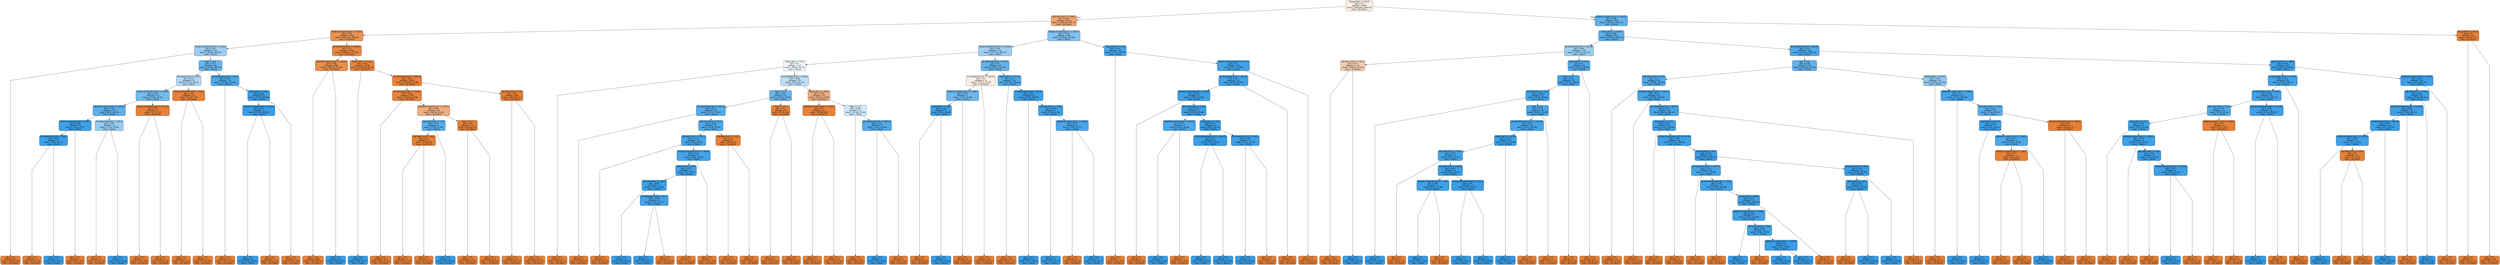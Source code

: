 digraph Tree {
node [shape=box, style="filled, rounded", color="black", fontname="helvetica"] ;
graph [ranksep=equally, splines=polyline] ;
edge [fontname="helvetica"] ;
0 [label="Torque [Nm] <= 50.25\ngini = 0.5\nsamples = 3049\nvalue = [2410.85, 2076.92]\nclass = No Failure", fillcolor="#fbeee4"] ;
1 [label="Tool wear [min] <= 204.5\ngini = 0.35\nsamples = 2615\nvalue = [2105.94, 630.77]\nclass = No Failure", fillcolor="#eda774"] ;
0 -> 1 [labeldistance=2.5, labelangle=45, headlabel="True"] ;
2 [label="Rotational speed [rpm] <= 1379.5\ngini = 0.22\nsamples = 2451\nvalue = [1977.26, 276.92]\nclass = No Failure", fillcolor="#e99355"] ;
1 -> 2 ;
3 [label="Process temperature [K] <= 310.0\ngini = 0.44\nsamples = 117\nvalue = [82.69, 169.23]\nclass = Failure", fillcolor="#9acdf2"] ;
2 -> 3 ;
4 [label="gini = 0.0\nsamples = 57\nvalue = [40.83, 0.0]\nclass = No Failure", fillcolor="#e58139"] ;
3 -> 4 ;
5 [label="Type <= 0.5\ngini = 0.32\nsamples = 60\nvalue = [41.86, 169.23]\nclass = Failure", fillcolor="#6ab5eb"] ;
3 -> 5 ;
6 [label="Tool wear [min] <= 114.0\ngini = 0.47\nsamples = 37\nvalue = [27.91, 46.15]\nclass = Failure", fillcolor="#b1d8f5"] ;
5 -> 6 ;
7 [label="Process temperature [K] <= 310.95\ngini = 0.35\nsamples = 19\nvalue = [13.44, 46.15]\nclass = Failure", fillcolor="#73baed"] ;
6 -> 7 ;
8 [label="Rotational speed [rpm] <= 1353.0\ngini = 0.26\nsamples = 13\nvalue = [8.27, 46.15]\nclass = Failure", fillcolor="#5cafea"] ;
7 -> 8 ;
9 [label="Process temperature [K] <= 310.7\ngini = 0.06\nsamples = 4\nvalue = [1.03, 30.77]\nclass = Failure", fillcolor="#40a0e6"] ;
8 -> 9 ;
10 [label="Air temperature [K] <= 300.6\ngini = 0.03\nsamples = 3\nvalue = [0.52, 30.77]\nclass = Failure", fillcolor="#3c9fe5"] ;
9 -> 10 ;
11 [label="gini = 0.0\nsamples = 1\nvalue = [0.52, 0.0]\nclass = No Failure", fillcolor="#e58139"] ;
10 -> 11 ;
12 [label="gini = 0.0\nsamples = 2\nvalue = [0.0, 30.77]\nclass = Failure", fillcolor="#399de5"] ;
10 -> 12 ;
13 [label="gini = -0.0\nsamples = 1\nvalue = [0.52, 0.0]\nclass = No Failure", fillcolor="#e58139"] ;
9 -> 13 ;
14 [label="Air temperature [K] <= 301.9\ngini = 0.44\nsamples = 9\nvalue = [7.24, 15.38]\nclass = Failure", fillcolor="#96cbf1"] ;
8 -> 14 ;
15 [label="gini = -0.0\nsamples = 8\nvalue = [7.24, 0.0]\nclass = No Failure", fillcolor="#e58139"] ;
14 -> 15 ;
16 [label="gini = 0.0\nsamples = 1\nvalue = [0.0, 15.38]\nclass = Failure", fillcolor="#399de5"] ;
14 -> 16 ;
17 [label="Process temperature [K] <= 311.35\ngini = 0.0\nsamples = 6\nvalue = [5.17, 0.0]\nclass = No Failure", fillcolor="#e58139"] ;
7 -> 17 ;
18 [label="gini = 0.0\nsamples = 1\nvalue = [1.55, 0.0]\nclass = No Failure", fillcolor="#e58139"] ;
17 -> 18 ;
19 [label="gini = 0.0\nsamples = 5\nvalue = [3.62, 0.0]\nclass = No Failure", fillcolor="#e58139"] ;
17 -> 19 ;
20 [label="Process temperature [K] <= 310.3\ngini = 0.0\nsamples = 18\nvalue = [14.47, 0.0]\nclass = No Failure", fillcolor="#e58139"] ;
6 -> 20 ;
21 [label="gini = 0.0\nsamples = 1\nvalue = [1.03, 0.0]\nclass = No Failure", fillcolor="#e58139"] ;
20 -> 21 ;
22 [label="gini = 0.0\nsamples = 17\nvalue = [13.44, 0.0]\nclass = No Failure", fillcolor="#e58139"] ;
20 -> 22 ;
23 [label="Air temperature [K] <= 301.9\ngini = 0.18\nsamples = 23\nvalue = [13.95, 123.08]\nclass = Failure", fillcolor="#4fa8e8"] ;
5 -> 23 ;
24 [label="gini = -0.0\nsamples = 13\nvalue = [11.37, 0.0]\nclass = No Failure", fillcolor="#e58139"] ;
23 -> 24 ;
25 [label="Torque [Nm] <= 49.5\ngini = 0.04\nsamples = 10\nvalue = [2.58, 123.08]\nclass = Failure", fillcolor="#3d9fe6"] ;
23 -> 25 ;
26 [label="Process temperature [K] <= 311.8\ngini = 0.01\nsamples = 7\nvalue = [0.52, 123.08]\nclass = Failure", fillcolor="#3a9de5"] ;
25 -> 26 ;
27 [label="gini = 0.0\nsamples = 6\nvalue = [0.0, 123.08]\nclass = Failure", fillcolor="#399de5"] ;
26 -> 27 ;
28 [label="gini = -0.0\nsamples = 1\nvalue = [0.52, 0.0]\nclass = No Failure", fillcolor="#e58139"] ;
26 -> 28 ;
29 [label="gini = -0.0\nsamples = 3\nvalue = [2.07, 0.0]\nclass = No Failure", fillcolor="#e58139"] ;
25 -> 29 ;
30 [label="Air temperature [K] <= 298.55\ngini = 0.1\nsamples = 2334\nvalue = [1894.57, 107.69]\nclass = No Failure", fillcolor="#e68844"] ;
2 -> 30 ;
31 [label="Rotational speed [rpm] <= 2503.5\ngini = 0.18\nsamples = 688\nvalue = [565.89, 61.54]\nclass = No Failure", fillcolor="#e88f4f"] ;
30 -> 31 ;
32 [label="gini = -0.0\nsamples = 685\nvalue = [565.89, 0.0]\nclass = No Failure", fillcolor="#e58139"] ;
31 -> 32 ;
33 [label="gini = -0.0\nsamples = 3\nvalue = [0.0, 61.54]\nclass = Failure", fillcolor="#399de5"] ;
31 -> 33 ;
34 [label="Torque [Nm] <= 13.15\ngini = 0.06\nsamples = 1646\nvalue = [1328.68, 46.15]\nclass = No Failure", fillcolor="#e68540"] ;
30 -> 34 ;
35 [label="gini = 0.0\nsamples = 2\nvalue = [0.0, 30.77]\nclass = Failure", fillcolor="#399de5"] ;
34 -> 35 ;
36 [label="Air temperature [K] <= 300.65\ngini = 0.02\nsamples = 1644\nvalue = [1328.68, 15.38]\nclass = No Failure", fillcolor="#e5823b"] ;
34 -> 36 ;
37 [label="Air temperature [K] <= 300.55\ngini = 0.05\nsamples = 783\nvalue = [635.66, 15.38]\nclass = No Failure", fillcolor="#e6843e"] ;
36 -> 37 ;
38 [label="gini = 0.0\nsamples = 727\nvalue = [591.21, 0.0]\nclass = No Failure", fillcolor="#e58139"] ;
37 -> 38 ;
39 [label="Rotational speed [rpm] <= 1443.5\ngini = 0.38\nsamples = 56\nvalue = [44.44, 15.38]\nclass = No Failure", fillcolor="#eead7e"] ;
37 -> 39 ;
40 [label="Tool wear [min] <= 76.0\ngini = 0.25\nsamples = 4\nvalue = [2.58, 15.38]\nclass = Failure", fillcolor="#5aade9"] ;
39 -> 40 ;
41 [label="Tool wear [min] <= 48.5\ngini = 0.0\nsamples = 3\nvalue = [2.58, 0.0]\nclass = No Failure", fillcolor="#e58139"] ;
40 -> 41 ;
42 [label="gini = 0.0\nsamples = 1\nvalue = [0.52, 0.0]\nclass = No Failure", fillcolor="#e58139"] ;
41 -> 42 ;
43 [label="gini = 0.0\nsamples = 2\nvalue = [2.07, 0.0]\nclass = No Failure", fillcolor="#e58139"] ;
41 -> 43 ;
44 [label="gini = 0.0\nsamples = 1\nvalue = [0.0, 15.38]\nclass = Failure", fillcolor="#399de5"] ;
40 -> 44 ;
45 [label="Type <= 0.5\ngini = 0.0\nsamples = 52\nvalue = [41.86, 0.0]\nclass = No Failure", fillcolor="#e58139"] ;
39 -> 45 ;
46 [label="gini = 0.0\nsamples = 34\nvalue = [26.87, 0.0]\nclass = No Failure", fillcolor="#e58139"] ;
45 -> 46 ;
47 [label="gini = 0.0\nsamples = 18\nvalue = [14.99, 0.0]\nclass = No Failure", fillcolor="#e58139"] ;
45 -> 47 ;
48 [label="Tool wear [min] <= 1.0\ngini = 0.0\nsamples = 861\nvalue = [693.02, 0.0]\nclass = No Failure", fillcolor="#e58139"] ;
36 -> 48 ;
49 [label="gini = 0.0\nsamples = 10\nvalue = [10.85, 0.0]\nclass = No Failure", fillcolor="#e58139"] ;
48 -> 49 ;
50 [label="gini = 0.0\nsamples = 851\nvalue = [682.17, 0.0]\nclass = No Failure", fillcolor="#e58139"] ;
48 -> 50 ;
51 [label="Rotational speed [rpm] <= 1855.0\ngini = 0.39\nsamples = 164\nvalue = [128.68, 353.85]\nclass = Failure", fillcolor="#81c1ee"] ;
1 -> 51 ;
52 [label="Process temperature [K] <= 310.85\ngini = 0.44\nsamples = 151\nvalue = [121.45, 246.15]\nclass = Failure", fillcolor="#9bcdf2"] ;
51 -> 52 ;
53 [label="Torque [Nm] <= 35.2\ngini = 0.5\nsamples = 102\nvalue = [86.82, 92.31]\nclass = Failure", fillcolor="#f3f9fd"] ;
52 -> 53 ;
54 [label="gini = 0.0\nsamples = 32\nvalue = [25.32, 0.0]\nclass = No Failure", fillcolor="#e58139"] ;
53 -> 54 ;
55 [label="Air temperature [K] <= 298.9\ngini = 0.48\nsamples = 70\nvalue = [61.5, 92.31]\nclass = Failure", fillcolor="#bddef6"] ;
53 -> 55 ;
56 [label="Type <= 0.5\ngini = 0.32\nsamples = 23\nvalue = [19.12, 76.92]\nclass = Failure", fillcolor="#6ab5eb"] ;
55 -> 56 ;
57 [label="Air temperature [K] <= 297.25\ngini = 0.22\nsamples = 15\nvalue = [11.37, 76.92]\nclass = Failure", fillcolor="#56abe9"] ;
56 -> 57 ;
58 [label="gini = 0.0\nsamples = 3\nvalue = [2.58, 0.0]\nclass = No Failure", fillcolor="#e58139"] ;
57 -> 58 ;
59 [label="Tool wear [min] <= 217.5\ngini = 0.18\nsamples = 12\nvalue = [8.79, 76.92]\nclass = Failure", fillcolor="#50a8e8"] ;
57 -> 59 ;
60 [label="Tool wear [min] <= 207.5\ngini = 0.14\nsamples = 10\nvalue = [6.2, 76.92]\nclass = Failure", fillcolor="#49a5e7"] ;
59 -> 60 ;
61 [label="gini = 0.0\nsamples = 3\nvalue = [1.55, 0.0]\nclass = No Failure", fillcolor="#e58139"] ;
60 -> 61 ;
62 [label="Process temperature [K] <= 308.95\ngini = 0.11\nsamples = 7\nvalue = [4.65, 76.92]\nclass = Failure", fillcolor="#45a3e7"] ;
60 -> 62 ;
63 [label="Torque [Nm] <= 41.4\ngini = 0.07\nsamples = 4\nvalue = [3.1, 76.92]\nclass = Failure", fillcolor="#41a1e6"] ;
62 -> 63 ;
64 [label="Tool wear [min] <= 209.5\ngini = 0.04\nsamples = 3\nvalue = [1.55, 76.92]\nclass = Failure", fillcolor="#3d9fe6"] ;
63 -> 64 ;
65 [label="gini = 0.0\nsamples = 1\nvalue = [0.0, 46.15]\nclass = Failure", fillcolor="#399de5"] ;
64 -> 65 ;
66 [label="Air temperature [K] <= 297.7\ngini = 0.09\nsamples = 2\nvalue = [1.55, 30.77]\nclass = Failure", fillcolor="#43a2e6"] ;
64 -> 66 ;
67 [label="gini = 0.0\nsamples = 1\nvalue = [0.0, 30.77]\nclass = Failure", fillcolor="#399de5"] ;
66 -> 67 ;
68 [label="gini = -0.0\nsamples = 1\nvalue = [1.55, 0.0]\nclass = No Failure", fillcolor="#e58139"] ;
66 -> 68 ;
69 [label="gini = 0.0\nsamples = 1\nvalue = [1.55, 0.0]\nclass = No Failure", fillcolor="#e58139"] ;
63 -> 69 ;
70 [label="gini = -0.0\nsamples = 3\nvalue = [1.55, 0.0]\nclass = No Failure", fillcolor="#e58139"] ;
62 -> 70 ;
71 [label="Tool wear [min] <= 225.5\ngini = 0.0\nsamples = 2\nvalue = [2.58, 0.0]\nclass = No Failure", fillcolor="#e58139"] ;
59 -> 71 ;
72 [label="gini = 0.0\nsamples = 1\nvalue = [1.03, 0.0]\nclass = No Failure", fillcolor="#e58139"] ;
71 -> 72 ;
73 [label="gini = 0.0\nsamples = 1\nvalue = [1.55, 0.0]\nclass = No Failure", fillcolor="#e58139"] ;
71 -> 73 ;
74 [label="Type <= 1.5\ngini = 0.0\nsamples = 8\nvalue = [7.75, 0.0]\nclass = No Failure", fillcolor="#e58139"] ;
56 -> 74 ;
75 [label="gini = 0.0\nsamples = 7\nvalue = [7.24, 0.0]\nclass = No Failure", fillcolor="#e58139"] ;
74 -> 75 ;
76 [label="gini = 0.0\nsamples = 1\nvalue = [0.52, 0.0]\nclass = No Failure", fillcolor="#e58139"] ;
74 -> 76 ;
77 [label="Torque [Nm] <= 46.55\ngini = 0.39\nsamples = 47\nvalue = [42.38, 15.38]\nclass = No Failure", fillcolor="#eeaf81"] ;
55 -> 77 ;
78 [label="Rotational speed [rpm] <= 1372.5\ngini = 0.0\nsamples = 35\nvalue = [30.49, 0.0]\nclass = No Failure", fillcolor="#e58139"] ;
77 -> 78 ;
79 [label="gini = 0.0\nsamples = 1\nvalue = [0.52, 0.0]\nclass = No Failure", fillcolor="#e58139"] ;
78 -> 79 ;
80 [label="gini = 0.0\nsamples = 34\nvalue = [29.97, 0.0]\nclass = No Failure", fillcolor="#e58139"] ;
78 -> 80 ;
81 [label="Type <= 1.5\ngini = 0.49\nsamples = 12\nvalue = [11.89, 15.38]\nclass = Failure", fillcolor="#d2e9f9"] ;
77 -> 81 ;
82 [label="gini = 0.0\nsamples = 10\nvalue = [9.82, 0.0]\nclass = No Failure", fillcolor="#e58139"] ;
81 -> 82 ;
83 [label="Air temperature [K] <= 300.45\ngini = 0.21\nsamples = 2\nvalue = [2.07, 15.38]\nclass = Failure", fillcolor="#54aae8"] ;
81 -> 83 ;
84 [label="gini = 0.0\nsamples = 1\nvalue = [0.0, 15.38]\nclass = Failure", fillcolor="#399de5"] ;
83 -> 84 ;
85 [label="gini = 0.0\nsamples = 1\nvalue = [2.07, 0.0]\nclass = No Failure", fillcolor="#e58139"] ;
83 -> 85 ;
86 [label="Air temperature [K] <= 301.5\ngini = 0.3\nsamples = 49\nvalue = [34.63, 153.85]\nclass = Failure", fillcolor="#66b3eb"] ;
52 -> 86 ;
87 [label="Air temperature [K] <= 300.45\ngini = 0.5\nsamples = 25\nvalue = [17.57, 15.38]\nclass = No Failure", fillcolor="#fcefe6"] ;
86 -> 87 ;
88 [label="Rotational speed [rpm] <= 1390.5\ngini = 0.33\nsamples = 7\nvalue = [4.13, 15.38]\nclass = Failure", fillcolor="#6eb7ec"] ;
87 -> 88 ;
89 [label="Torque [Nm] <= 46.0\ngini = 0.06\nsamples = 2\nvalue = [0.52, 15.38]\nclass = Failure", fillcolor="#40a0e6"] ;
88 -> 89 ;
90 [label="gini = 0.0\nsamples = 1\nvalue = [0.52, 0.0]\nclass = No Failure", fillcolor="#e58139"] ;
89 -> 90 ;
91 [label="gini = 0.0\nsamples = 1\nvalue = [0.0, 15.38]\nclass = Failure", fillcolor="#399de5"] ;
89 -> 91 ;
92 [label="gini = 0.0\nsamples = 5\nvalue = [3.62, 0.0]\nclass = No Failure", fillcolor="#e58139"] ;
88 -> 92 ;
93 [label="gini = -0.0\nsamples = 18\nvalue = [13.44, 0.0]\nclass = No Failure", fillcolor="#e58139"] ;
87 -> 93 ;
94 [label="Torque [Nm] <= 43.75\ngini = 0.2\nsamples = 24\nvalue = [17.05, 138.46]\nclass = Failure", fillcolor="#51a9e8"] ;
86 -> 94 ;
95 [label="gini = -0.0\nsamples = 16\nvalue = [14.47, 0.0]\nclass = No Failure", fillcolor="#e58139"] ;
94 -> 95 ;
96 [label="Air temperature [K] <= 302.25\ngini = 0.04\nsamples = 8\nvalue = [2.58, 138.46]\nclass = Failure", fillcolor="#3d9fe5"] ;
94 -> 96 ;
97 [label="gini = 0.0\nsamples = 4\nvalue = [0.0, 76.92]\nclass = Failure", fillcolor="#399de5"] ;
96 -> 97 ;
98 [label="Tool wear [min] <= 213.0\ngini = 0.08\nsamples = 4\nvalue = [2.58, 61.54]\nclass = Failure", fillcolor="#41a1e6"] ;
96 -> 98 ;
99 [label="gini = 0.0\nsamples = 1\nvalue = [0.0, 30.77]\nclass = Failure", fillcolor="#399de5"] ;
98 -> 99 ;
100 [label="Rotational speed [rpm] <= 1465.0\ngini = 0.14\nsamples = 3\nvalue = [2.58, 30.77]\nclass = Failure", fillcolor="#4aa5e7"] ;
98 -> 100 ;
101 [label="gini = -0.0\nsamples = 2\nvalue = [2.58, 0.0]\nclass = No Failure", fillcolor="#e58139"] ;
100 -> 101 ;
102 [label="gini = 0.0\nsamples = 1\nvalue = [0.0, 30.77]\nclass = Failure", fillcolor="#399de5"] ;
100 -> 102 ;
103 [label="Torque [Nm] <= 14.8\ngini = 0.12\nsamples = 13\nvalue = [7.24, 107.69]\nclass = Failure", fillcolor="#46a4e7"] ;
51 -> 103 ;
104 [label="gini = 0.0\nsamples = 1\nvalue = [1.03, 0.0]\nclass = No Failure", fillcolor="#e58139"] ;
103 -> 104 ;
105 [label="Process temperature [K] <= 312.0\ngini = 0.1\nsamples = 12\nvalue = [6.2, 107.69]\nclass = Failure", fillcolor="#44a3e6"] ;
103 -> 105 ;
106 [label="Air temperature [K] <= 301.05\ngini = 0.1\nsamples = 11\nvalue = [5.68, 107.69]\nclass = Failure", fillcolor="#43a2e6"] ;
105 -> 106 ;
107 [label="Process temperature [K] <= 308.6\ngini = 0.05\nsamples = 8\nvalue = [2.58, 107.69]\nclass = Failure", fillcolor="#3e9fe6"] ;
106 -> 107 ;
108 [label="gini = 0.0\nsamples = 1\nvalue = [0.52, 0.0]\nclass = No Failure", fillcolor="#e58139"] ;
107 -> 108 ;
109 [label="Tool wear [min] <= 214.0\ngini = 0.04\nsamples = 7\nvalue = [2.07, 107.69]\nclass = Failure", fillcolor="#3d9fe5"] ;
107 -> 109 ;
110 [label="Rotational speed [rpm] <= 2020.0\ngini = 0.17\nsamples = 2\nvalue = [1.55, 15.38]\nclass = Failure", fillcolor="#4da7e8"] ;
109 -> 110 ;
111 [label="gini = 0.0\nsamples = 1\nvalue = [0.0, 15.38]\nclass = Failure", fillcolor="#399de5"] ;
110 -> 111 ;
112 [label="gini = 0.0\nsamples = 1\nvalue = [1.55, 0.0]\nclass = No Failure", fillcolor="#e58139"] ;
110 -> 112 ;
113 [label="Torque [Nm] <= 20.4\ngini = 0.01\nsamples = 5\nvalue = [0.52, 92.31]\nclass = Failure", fillcolor="#3a9ee5"] ;
109 -> 113 ;
114 [label="Process temperature [K] <= 310.75\ngini = 0.0\nsamples = 3\nvalue = [0.0, 76.92]\nclass = Failure", fillcolor="#399de5"] ;
113 -> 114 ;
115 [label="gini = 0.0\nsamples = 2\nvalue = [0.0, 61.54]\nclass = Failure", fillcolor="#399de5"] ;
114 -> 115 ;
116 [label="gini = 0.0\nsamples = 1\nvalue = [0.0, 15.38]\nclass = Failure", fillcolor="#399de5"] ;
114 -> 116 ;
117 [label="Air temperature [K] <= 300.0\ngini = 0.06\nsamples = 2\nvalue = [0.52, 15.38]\nclass = Failure", fillcolor="#40a0e6"] ;
113 -> 117 ;
118 [label="gini = 0.0\nsamples = 1\nvalue = [0.0, 15.38]\nclass = Failure", fillcolor="#399de5"] ;
117 -> 118 ;
119 [label="gini = -0.0\nsamples = 1\nvalue = [0.52, 0.0]\nclass = No Failure", fillcolor="#e58139"] ;
117 -> 119 ;
120 [label="gini = -0.0\nsamples = 3\nvalue = [3.1, 0.0]\nclass = No Failure", fillcolor="#e58139"] ;
106 -> 120 ;
121 [label="gini = -0.0\nsamples = 1\nvalue = [0.52, 0.0]\nclass = No Failure", fillcolor="#e58139"] ;
105 -> 121 ;
122 [label="Rotational speed [rpm] <= 1420.5\ngini = 0.29\nsamples = 434\nvalue = [304.91, 1446.15]\nclass = Failure", fillcolor="#63b2ea"] ;
0 -> 122 [labeldistance=2.5, labelangle=-45, headlabel="False"] ;
123 [label="Torque [Nm] <= 54.45\ngini = 0.25\nsamples = 367\nvalue = [254.26, 1446.15]\nclass = Failure", fillcolor="#5caeea"] ;
122 -> 123 ;
124 [label="Air temperature [K] <= 301.85\ngini = 0.44\nsamples = 175\nvalue = [129.72, 261.54]\nclass = Failure", fillcolor="#9bcef2"] ;
123 -> 124 ;
125 [label="Tool wear [min] <= 205.5\ngini = 0.47\nsamples = 134\nvalue = [104.91, 61.54]\nclass = No Failure", fillcolor="#f4cbad"] ;
124 -> 125 ;
126 [label="gini = -0.0\nsamples = 130\nvalue = [104.91, 0.0]\nclass = No Failure", fillcolor="#e58139"] ;
125 -> 126 ;
127 [label="gini = 0.0\nsamples = 4\nvalue = [0.0, 61.54]\nclass = Failure", fillcolor="#399de5"] ;
125 -> 127 ;
128 [label="Torque [Nm] <= 52.75\ngini = 0.2\nsamples = 41\nvalue = [24.81, 200.0]\nclass = Failure", fillcolor="#52a9e8"] ;
124 -> 128 ;
129 [label="Type <= 1.5\ngini = 0.11\nsamples = 25\nvalue = [12.92, 200.0]\nclass = Failure", fillcolor="#46a3e7"] ;
128 -> 129 ;
130 [label="Tool wear [min] <= 43.5\ngini = 0.09\nsamples = 23\nvalue = [9.82, 200.0]\nclass = Failure", fillcolor="#43a2e6"] ;
129 -> 130 ;
131 [label="gini = 0.0\nsamples = 3\nvalue = [0.0, 76.92]\nclass = Failure", fillcolor="#399de5"] ;
130 -> 131 ;
132 [label="Type <= 0.5\ngini = 0.14\nsamples = 20\nvalue = [9.82, 123.08]\nclass = Failure", fillcolor="#49a5e7"] ;
130 -> 132 ;
133 [label="Process temperature [K] <= 311.95\ngini = 0.12\nsamples = 18\nvalue = [8.27, 123.08]\nclass = Failure", fillcolor="#46a4e7"] ;
132 -> 133 ;
134 [label="Torque [Nm] <= 52.45\ngini = 0.06\nsamples = 11\nvalue = [4.13, 123.08]\nclass = Failure", fillcolor="#40a0e6"] ;
133 -> 134 ;
135 [label="Tool wear [min] <= 147.0\ngini = 0.12\nsamples = 8\nvalue = [4.13, 61.54]\nclass = Failure", fillcolor="#46a4e7"] ;
134 -> 135 ;
136 [label="gini = 0.0\nsamples = 4\nvalue = [3.62, 0.0]\nclass = No Failure", fillcolor="#e58139"] ;
135 -> 136 ;
137 [label="Tool wear [min] <= 182.0\ngini = 0.02\nsamples = 4\nvalue = [0.52, 61.54]\nclass = Failure", fillcolor="#3b9ee5"] ;
135 -> 137 ;
138 [label="Process temperature [K] <= 310.8\ngini = 0.06\nsamples = 2\nvalue = [0.52, 15.38]\nclass = Failure", fillcolor="#40a0e6"] ;
137 -> 138 ;
139 [label="gini = 0.0\nsamples = 1\nvalue = [0.0, 15.38]\nclass = Failure", fillcolor="#399de5"] ;
138 -> 139 ;
140 [label="gini = -0.0\nsamples = 1\nvalue = [0.52, 0.0]\nclass = No Failure", fillcolor="#e58139"] ;
138 -> 140 ;
141 [label="Process temperature [K] <= 311.3\ngini = 0.0\nsamples = 2\nvalue = [0.0, 46.15]\nclass = Failure", fillcolor="#399de5"] ;
137 -> 141 ;
142 [label="gini = 0.0\nsamples = 1\nvalue = [0.0, 30.77]\nclass = Failure", fillcolor="#399de5"] ;
141 -> 142 ;
143 [label="gini = 0.0\nsamples = 1\nvalue = [0.0, 15.38]\nclass = Failure", fillcolor="#399de5"] ;
141 -> 143 ;
144 [label="gini = 0.0\nsamples = 3\nvalue = [0.0, 61.54]\nclass = Failure", fillcolor="#399de5"] ;
134 -> 144 ;
145 [label="gini = -0.0\nsamples = 7\nvalue = [4.13, 0.0]\nclass = No Failure", fillcolor="#e58139"] ;
133 -> 145 ;
146 [label="gini = -0.0\nsamples = 2\nvalue = [1.55, 0.0]\nclass = No Failure", fillcolor="#e58139"] ;
132 -> 146 ;
147 [label="gini = -0.0\nsamples = 2\nvalue = [3.1, 0.0]\nclass = No Failure", fillcolor="#e58139"] ;
129 -> 147 ;
148 [label="gini = -0.0\nsamples = 16\nvalue = [11.89, 0.0]\nclass = No Failure", fillcolor="#e58139"] ;
128 -> 148 ;
149 [label="Air temperature [K] <= 301.55\ngini = 0.17\nsamples = 192\nvalue = [124.55, 1184.62]\nclass = Failure", fillcolor="#4ea7e8"] ;
123 -> 149 ;
150 [label="Type <= 0.5\ngini = 0.28\nsamples = 143\nvalue = [104.39, 507.69]\nclass = Failure", fillcolor="#62b1ea"] ;
149 -> 150 ;
151 [label="Tool wear [min] <= 66.5\ngini = 0.2\nsamples = 78\nvalue = [48.58, 384.62]\nclass = Failure", fillcolor="#52a9e8"] ;
150 -> 151 ;
152 [label="gini = 0.0\nsamples = 31\nvalue = [22.74, 0.0]\nclass = No Failure", fillcolor="#e58139"] ;
151 -> 152 ;
153 [label="Rotational speed [rpm] <= 1253.5\ngini = 0.12\nsamples = 47\nvalue = [25.84, 384.62]\nclass = Failure", fillcolor="#46a4e7"] ;
151 -> 153 ;
154 [label="gini = 0.0\nsamples = 3\nvalue = [1.55, 0.0]\nclass = No Failure", fillcolor="#e58139"] ;
153 -> 154 ;
155 [label="Air temperature [K] <= 300.75\ngini = 0.11\nsamples = 44\nvalue = [24.29, 384.62]\nclass = Failure", fillcolor="#46a3e7"] ;
153 -> 155 ;
156 [label="Torque [Nm] <= 54.7\ngini = 0.08\nsamples = 35\nvalue = [17.57, 384.62]\nclass = Failure", fillcolor="#42a1e6"] ;
155 -> 156 ;
157 [label="gini = 0.0\nsamples = 5\nvalue = [6.2, 0.0]\nclass = No Failure", fillcolor="#e58139"] ;
156 -> 157 ;
158 [label="Process temperature [K] <= 307.85\ngini = 0.06\nsamples = 30\nvalue = [11.37, 384.62]\nclass = Failure", fillcolor="#3fa0e6"] ;
156 -> 158 ;
159 [label="gini = 0.0\nsamples = 3\nvalue = [2.58, 0.0]\nclass = No Failure", fillcolor="#e58139"] ;
158 -> 159 ;
160 [label="Torque [Nm] <= 59.9\ngini = 0.04\nsamples = 27\nvalue = [8.79, 384.62]\nclass = Failure", fillcolor="#3e9fe6"] ;
158 -> 160 ;
161 [label="Air temperature [K] <= 297.75\ngini = 0.11\nsamples = 16\nvalue = [7.75, 123.08]\nclass = Failure", fillcolor="#45a3e7"] ;
160 -> 161 ;
162 [label="gini = 0.0\nsamples = 3\nvalue = [2.07, 0.0]\nclass = No Failure", fillcolor="#e58139"] ;
161 -> 162 ;
163 [label="Process temperature [K] <= 308.2\ngini = 0.08\nsamples = 13\nvalue = [5.68, 123.08]\nclass = Failure", fillcolor="#42a2e6"] ;
161 -> 163 ;
164 [label="gini = 0.0\nsamples = 2\nvalue = [1.03, 0.0]\nclass = No Failure", fillcolor="#e58139"] ;
163 -> 164 ;
165 [label="Torque [Nm] <= 58.55\ngini = 0.07\nsamples = 11\nvalue = [4.65, 123.08]\nclass = Failure", fillcolor="#40a1e6"] ;
163 -> 165 ;
166 [label="Rotational speed [rpm] <= 1318.5\ngini = 0.06\nsamples = 9\nvalue = [3.62, 123.08]\nclass = Failure", fillcolor="#3fa0e6"] ;
165 -> 166 ;
167 [label="gini = 0.0\nsamples = 1\nvalue = [0.0, 46.15]\nclass = Failure", fillcolor="#399de5"] ;
166 -> 167 ;
168 [label="Tool wear [min] <= 178.5\ngini = 0.09\nsamples = 8\nvalue = [3.62, 76.92]\nclass = Failure", fillcolor="#42a2e6"] ;
166 -> 168 ;
169 [label="gini = 0.0\nsamples = 4\nvalue = [3.62, 0.0]\nclass = No Failure", fillcolor="#e58139"] ;
168 -> 169 ;
170 [label="Rotational speed [rpm] <= 1335.5\ngini = 0.0\nsamples = 4\nvalue = [0.0, 76.92]\nclass = Failure", fillcolor="#399de5"] ;
168 -> 170 ;
171 [label="gini = 0.0\nsamples = 1\nvalue = [0.0, 15.38]\nclass = Failure", fillcolor="#399de5"] ;
170 -> 171 ;
172 [label="gini = 0.0\nsamples = 3\nvalue = [0.0, 61.54]\nclass = Failure", fillcolor="#399de5"] ;
170 -> 172 ;
173 [label="gini = -0.0\nsamples = 2\nvalue = [1.03, 0.0]\nclass = No Failure", fillcolor="#e58139"] ;
165 -> 173 ;
174 [label="Tool wear [min] <= 151.0\ngini = 0.01\nsamples = 11\nvalue = [1.03, 261.54]\nclass = Failure", fillcolor="#3a9de5"] ;
160 -> 174 ;
175 [label="Torque [Nm] <= 64.8\ngini = 0.02\nsamples = 4\nvalue = [1.03, 123.08]\nclass = Failure", fillcolor="#3b9ee5"] ;
174 -> 175 ;
176 [label="gini = 0.0\nsamples = 2\nvalue = [1.03, 0.0]\nclass = No Failure", fillcolor="#e58139"] ;
175 -> 176 ;
177 [label="gini = 0.0\nsamples = 2\nvalue = [0.0, 123.08]\nclass = Failure", fillcolor="#399de5"] ;
175 -> 177 ;
178 [label="gini = -0.0\nsamples = 7\nvalue = [0.0, 138.46]\nclass = Failure", fillcolor="#399de5"] ;
174 -> 178 ;
179 [label="gini = -0.0\nsamples = 9\nvalue = [6.72, 0.0]\nclass = No Failure", fillcolor="#e58139"] ;
155 -> 179 ;
180 [label="Torque [Nm] <= 62.25\ngini = 0.43\nsamples = 65\nvalue = [55.81, 123.08]\nclass = Failure", fillcolor="#93c9f1"] ;
150 -> 180 ;
181 [label="gini = -0.0\nsamples = 53\nvalue = [48.58, 0.0]\nclass = No Failure", fillcolor="#e58139"] ;
180 -> 181 ;
182 [label="Rotational speed [rpm] <= 1240.0\ngini = 0.1\nsamples = 12\nvalue = [7.24, 123.08]\nclass = Failure", fillcolor="#45a3e7"] ;
180 -> 182 ;
183 [label="gini = 0.0\nsamples = 2\nvalue = [0.0, 76.92]\nclass = Failure", fillcolor="#399de5"] ;
182 -> 183 ;
184 [label="Tool wear [min] <= 116.5\ngini = 0.23\nsamples = 10\nvalue = [7.24, 46.15]\nclass = Failure", fillcolor="#58ace9"] ;
182 -> 184 ;
185 [label="Torque [Nm] <= 62.45\ngini = 0.06\nsamples = 5\nvalue = [1.55, 46.15]\nclass = Failure", fillcolor="#40a0e6"] ;
184 -> 185 ;
186 [label="gini = 0.0\nsamples = 2\nvalue = [0.0, 30.77]\nclass = Failure", fillcolor="#399de5"] ;
185 -> 186 ;
187 [label="Rotational speed [rpm] <= 1384.0\ngini = 0.17\nsamples = 3\nvalue = [1.55, 15.38]\nclass = Failure", fillcolor="#4da7e8"] ;
185 -> 187 ;
188 [label="Rotational speed [rpm] <= 1298.5\ngini = 0.0\nsamples = 2\nvalue = [1.55, 0.0]\nclass = No Failure", fillcolor="#e58139"] ;
187 -> 188 ;
189 [label="gini = 0.0\nsamples = 1\nvalue = [1.03, 0.0]\nclass = No Failure", fillcolor="#e58139"] ;
188 -> 189 ;
190 [label="gini = 0.0\nsamples = 1\nvalue = [0.52, 0.0]\nclass = No Failure", fillcolor="#e58139"] ;
188 -> 190 ;
191 [label="gini = 0.0\nsamples = 1\nvalue = [0.0, 15.38]\nclass = Failure", fillcolor="#399de5"] ;
187 -> 191 ;
192 [label="Process temperature [K] <= 309.55\ngini = 0.0\nsamples = 5\nvalue = [5.68, 0.0]\nclass = No Failure", fillcolor="#e58139"] ;
184 -> 192 ;
193 [label="gini = 0.0\nsamples = 2\nvalue = [1.55, 0.0]\nclass = No Failure", fillcolor="#e58139"] ;
192 -> 193 ;
194 [label="gini = 0.0\nsamples = 3\nvalue = [4.13, 0.0]\nclass = No Failure", fillcolor="#e58139"] ;
192 -> 194 ;
195 [label="Tool wear [min] <= 100.5\ngini = 0.06\nsamples = 49\nvalue = [20.16, 676.92]\nclass = Failure", fillcolor="#3fa0e6"] ;
149 -> 195 ;
196 [label="Air temperature [K] <= 303.55\ngini = 0.11\nsamples = 26\nvalue = [13.95, 230.77]\nclass = Failure", fillcolor="#45a3e7"] ;
195 -> 196 ;
197 [label="Air temperature [K] <= 302.55\ngini = 0.09\nsamples = 23\nvalue = [11.37, 230.77]\nclass = Failure", fillcolor="#43a2e6"] ;
196 -> 197 ;
198 [label="Tool wear [min] <= 75.5\ngini = 0.19\nsamples = 11\nvalue = [7.24, 61.54]\nclass = Failure", fillcolor="#50a9e8"] ;
197 -> 198 ;
199 [label="Torque [Nm] <= 55.7\ngini = 0.06\nsamples = 7\nvalue = [2.07, 61.54]\nclass = Failure", fillcolor="#40a0e6"] ;
198 -> 199 ;
200 [label="gini = 0.0\nsamples = 1\nvalue = [0.52, 0.0]\nclass = No Failure", fillcolor="#e58139"] ;
199 -> 200 ;
201 [label="Rotational speed [rpm] <= 1265.5\ngini = 0.05\nsamples = 6\nvalue = [1.55, 61.54]\nclass = Failure", fillcolor="#3e9fe6"] ;
199 -> 201 ;
202 [label="gini = 0.0\nsamples = 1\nvalue = [0.52, 0.0]\nclass = No Failure", fillcolor="#e58139"] ;
201 -> 202 ;
203 [label="Tool wear [min] <= 39.5\ngini = 0.03\nsamples = 5\nvalue = [1.03, 61.54]\nclass = Failure", fillcolor="#3c9fe5"] ;
201 -> 203 ;
204 [label="gini = 0.0\nsamples = 1\nvalue = [0.52, 0.0]\nclass = No Failure", fillcolor="#e58139"] ;
203 -> 204 ;
205 [label="Process temperature [K] <= 311.25\ngini = 0.02\nsamples = 4\nvalue = [0.52, 61.54]\nclass = Failure", fillcolor="#3b9ee5"] ;
203 -> 205 ;
206 [label="gini = 0.0\nsamples = 3\nvalue = [0.0, 61.54]\nclass = Failure", fillcolor="#399de5"] ;
205 -> 206 ;
207 [label="gini = 0.0\nsamples = 1\nvalue = [0.52, 0.0]\nclass = No Failure", fillcolor="#e58139"] ;
205 -> 207 ;
208 [label="Rotational speed [rpm] <= 1328.5\ngini = 0.0\nsamples = 4\nvalue = [5.17, 0.0]\nclass = No Failure", fillcolor="#e58139"] ;
198 -> 208 ;
209 [label="gini = 0.0\nsamples = 1\nvalue = [2.07, 0.0]\nclass = No Failure", fillcolor="#e58139"] ;
208 -> 209 ;
210 [label="gini = 0.0\nsamples = 3\nvalue = [3.1, 0.0]\nclass = No Failure", fillcolor="#e58139"] ;
208 -> 210 ;
211 [label="Process temperature [K] <= 312.05\ngini = 0.05\nsamples = 12\nvalue = [4.13, 169.23]\nclass = Failure", fillcolor="#3e9fe6"] ;
197 -> 211 ;
212 [label="gini = 0.0\nsamples = 7\nvalue = [0.0, 169.23]\nclass = Failure", fillcolor="#399de5"] ;
211 -> 212 ;
213 [label="gini = -0.0\nsamples = 5\nvalue = [4.13, 0.0]\nclass = No Failure", fillcolor="#e58139"] ;
211 -> 213 ;
214 [label="gini = -0.0\nsamples = 3\nvalue = [2.58, 0.0]\nclass = No Failure", fillcolor="#e58139"] ;
196 -> 214 ;
215 [label="Rotational speed [rpm] <= 1378.5\ngini = 0.03\nsamples = 23\nvalue = [6.2, 446.15]\nclass = Failure", fillcolor="#3c9ee5"] ;
195 -> 215 ;
216 [label="Tool wear [min] <= 194.0\ngini = 0.02\nsamples = 22\nvalue = [5.68, 446.15]\nclass = Failure", fillcolor="#3c9ee5"] ;
215 -> 216 ;
217 [label="Process temperature [K] <= 312.55\ngini = 0.04\nsamples = 15\nvalue = [5.68, 246.15]\nclass = Failure", fillcolor="#3e9fe6"] ;
216 -> 217 ;
218 [label="Air temperature [K] <= 302.45\ngini = 0.02\nsamples = 11\nvalue = [3.1, 246.15]\nclass = Failure", fillcolor="#3b9ee5"] ;
217 -> 218 ;
219 [label="Rotational speed [rpm] <= 1294.5\ngini = 0.06\nsamples = 6\nvalue = [3.1, 92.31]\nclass = Failure", fillcolor="#40a0e6"] ;
218 -> 219 ;
220 [label="gini = 0.0\nsamples = 3\nvalue = [0.0, 92.31]\nclass = Failure", fillcolor="#399de5"] ;
219 -> 220 ;
221 [label="Tool wear [min] <= 105.5\ngini = 0.0\nsamples = 3\nvalue = [3.1, 0.0]\nclass = No Failure", fillcolor="#e58139"] ;
219 -> 221 ;
222 [label="gini = 0.0\nsamples = 1\nvalue = [0.52, 0.0]\nclass = No Failure", fillcolor="#e58139"] ;
221 -> 222 ;
223 [label="gini = 0.0\nsamples = 2\nvalue = [2.58, 0.0]\nclass = No Failure", fillcolor="#e58139"] ;
221 -> 223 ;
224 [label="gini = 0.0\nsamples = 5\nvalue = [0.0, 153.85]\nclass = Failure", fillcolor="#399de5"] ;
218 -> 224 ;
225 [label="gini = -0.0\nsamples = 4\nvalue = [2.58, 0.0]\nclass = No Failure", fillcolor="#e58139"] ;
217 -> 225 ;
226 [label="gini = 0.0\nsamples = 7\nvalue = [0, 200]\nclass = Failure", fillcolor="#399de5"] ;
216 -> 226 ;
227 [label="gini = -0.0\nsamples = 1\nvalue = [0.52, 0.0]\nclass = No Failure", fillcolor="#e58139"] ;
215 -> 227 ;
228 [label="Torque [Nm] <= 50.35\ngini = 0.0\nsamples = 67\nvalue = [50.65, 0.0]\nclass = No Failure", fillcolor="#e58139"] ;
122 -> 228 ;
229 [label="gini = 0.0\nsamples = 1\nvalue = [0.52, 0.0]\nclass = No Failure", fillcolor="#e58139"] ;
228 -> 229 ;
230 [label="gini = 0.0\nsamples = 66\nvalue = [50.13, 0.0]\nclass = No Failure", fillcolor="#e58139"] ;
228 -> 230 ;
{rank=same ; 0} ;
{rank=same ; 1; 122} ;
{rank=same ; 62; 135; 160; 188; 203; 221} ;
{rank=same ; 63; 137; 161; 174; 205} ;
{rank=same ; 64; 138; 141; 163; 175} ;
{rank=same ; 66; 165} ;
{rank=same ; 166} ;
{rank=same ; 168} ;
{rank=same ; 170} ;
{rank=same ; 2; 51; 123; 228} ;
{rank=same ; 3; 30; 52; 103; 124; 149} ;
{rank=same ; 5; 31; 34; 53; 86; 105; 125; 128; 150; 195} ;
{rank=same ; 6; 23; 36; 55; 87; 94; 106; 129; 151; 180; 196; 215} ;
{rank=same ; 7; 20; 25; 37; 48; 56; 77; 88; 96; 107; 130; 153; 182; 197; 216} ;
{rank=same ; 8; 17; 26; 39; 57; 74; 78; 81; 89; 98; 109; 132; 155; 184; 198; 211; 217} ;
{rank=same ; 9; 14; 40; 45; 59; 83; 100; 110; 113; 133; 156; 185; 192; 199; 208; 218} ;
{rank=same ; 10; 41; 60; 71; 114; 117; 134; 158; 187; 201; 219} ;
{rank=same ; 4; 11; 12; 13; 15; 16; 18; 19; 21; 22; 24; 27; 28; 29; 32; 33; 35; 38; 42; 43; 44; 46; 47; 49; 50; 54; 58; 61; 65; 67; 68; 69; 70; 72; 73; 75; 76; 79; 80; 82; 84; 85; 90; 91; 92; 93; 95; 97; 99; 101; 102; 104; 108; 111; 112; 115; 116; 118; 119; 120; 121; 126; 127; 131; 136; 139; 140; 142; 143; 144; 145; 146; 147; 148; 152; 154; 157; 159; 162; 164; 167; 169; 171; 172; 173; 176; 177; 178; 179; 181; 183; 186; 189; 190; 191; 193; 194; 200; 202; 204; 206; 207; 209; 210; 212; 213; 214; 220; 222; 223; 224; 225; 226; 227; 229; 230} ;
}